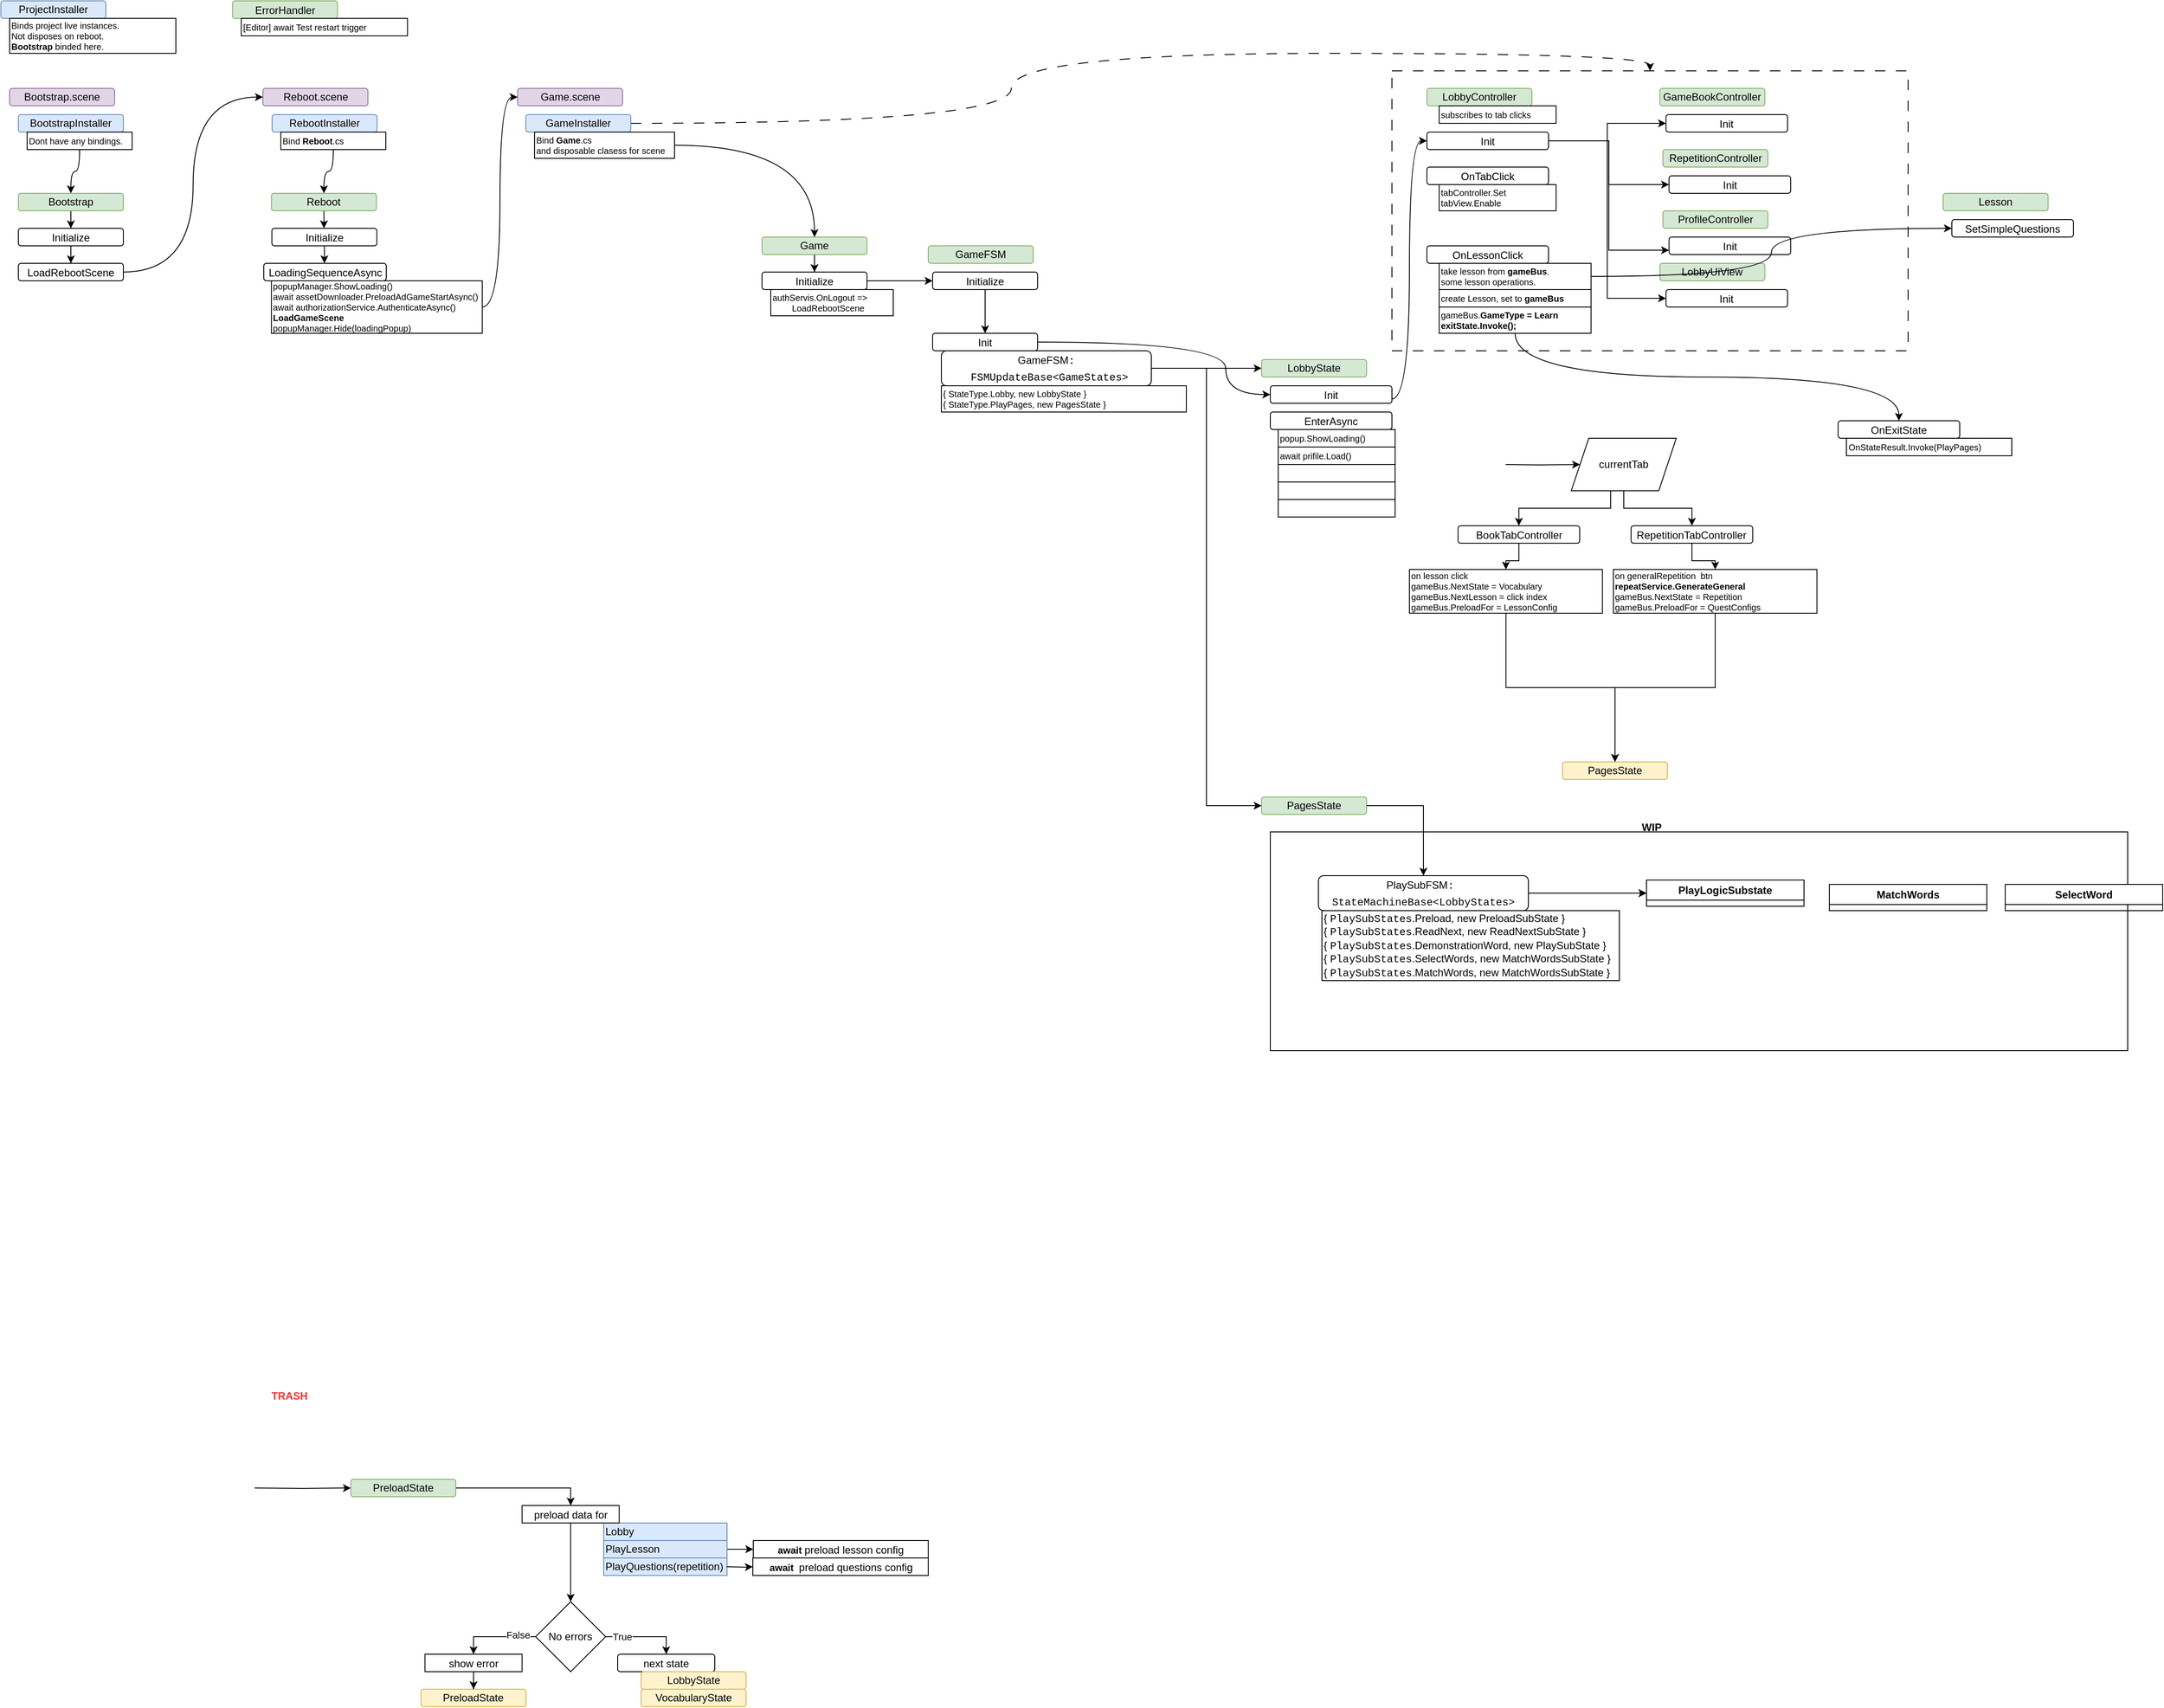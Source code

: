 <mxfile version="26.2.3">
  <diagram id="C5RBs43oDa-KdzZeNtuy" name="Page-1">
    <mxGraphModel dx="2013" dy="2471" grid="1" gridSize="10" guides="1" tooltips="1" connect="1" arrows="1" fold="1" page="1" pageScale="1" pageWidth="827" pageHeight="1169" math="0" shadow="0">
      <root>
        <mxCell id="WIyWlLk6GJQsqaUBKTNV-0" />
        <mxCell id="WIyWlLk6GJQsqaUBKTNV-1" parent="WIyWlLk6GJQsqaUBKTNV-0" />
        <mxCell id="1KqU4_mFGjawnfkBQMv8-101" value="" style="rounded=0;whiteSpace=wrap;html=1;fillColor=none;dashed=1;dashPattern=12 12;" vertex="1" parent="WIyWlLk6GJQsqaUBKTNV-1">
          <mxGeometry x="1600" y="-1080" width="590" height="320" as="geometry" />
        </mxCell>
        <mxCell id="Xbszcy3RC4SYlAQT6yKl-26" value="" style="rounded=0;whiteSpace=wrap;html=1;" parent="WIyWlLk6GJQsqaUBKTNV-1" vertex="1">
          <mxGeometry x="1461" y="-210" width="980" height="250" as="geometry" />
        </mxCell>
        <mxCell id="HNseLsLBakEeqUfx-rle-98" style="edgeStyle=orthogonalEdgeStyle;rounded=0;orthogonalLoop=1;jettySize=auto;html=1;entryX=0;entryY=0.5;entryDx=0;entryDy=0;" parent="WIyWlLk6GJQsqaUBKTNV-1" source="WIyWlLk6GJQsqaUBKTNV-3" target="lwHccidv2fWYTVkOevZk-39" edge="1">
          <mxGeometry relative="1" as="geometry" />
        </mxCell>
        <mxCell id="HNseLsLBakEeqUfx-rle-99" style="edgeStyle=orthogonalEdgeStyle;rounded=0;orthogonalLoop=1;jettySize=auto;html=1;entryX=0;entryY=0.5;entryDx=0;entryDy=0;" parent="WIyWlLk6GJQsqaUBKTNV-1" source="WIyWlLk6GJQsqaUBKTNV-3" target="Aem0WX8BvzpRNGFWT9OV-11" edge="1">
          <mxGeometry relative="1" as="geometry" />
        </mxCell>
        <mxCell id="WIyWlLk6GJQsqaUBKTNV-3" value="&lt;div style=&quot;line-height: 18px;&quot;&gt;GameFSM&lt;span style=&quot;font-family: Menlo, Monaco, &amp;quot;Courier New&amp;quot;, monospace; white-space: pre;&quot;&gt;:&lt;br&gt; FSMUpdateBase&amp;lt;GameStates&amp;gt;&lt;/span&gt;&lt;/div&gt;" style="rounded=1;whiteSpace=wrap;html=1;fontSize=12;glass=0;strokeWidth=1;shadow=0;" parent="WIyWlLk6GJQsqaUBKTNV-1" vertex="1">
          <mxGeometry x="1085" y="-760" width="240" height="40" as="geometry" />
        </mxCell>
        <mxCell id="lwHccidv2fWYTVkOevZk-2" value="&lt;div&gt;&lt;span style=&quot;background-color: initial;&quot;&gt;{ StateType.Lobby, new LobbyState }&lt;/span&gt;&lt;br&gt;&lt;/div&gt;&lt;div&gt;{ StateType.PlayPages, new PagesState }&lt;/div&gt;" style="rounded=0;whiteSpace=wrap;html=1;align=left;fontSize=10;" parent="WIyWlLk6GJQsqaUBKTNV-1" vertex="1">
          <mxGeometry x="1085" y="-720" width="280" height="30" as="geometry" />
        </mxCell>
        <mxCell id="lwHccidv2fWYTVkOevZk-38" style="edgeStyle=orthogonalEdgeStyle;rounded=0;orthogonalLoop=1;jettySize=auto;html=1;entryX=0.5;entryY=0;entryDx=0;entryDy=0;exitX=0.375;exitY=1;exitDx=0;exitDy=0;exitPerimeter=0;" parent="WIyWlLk6GJQsqaUBKTNV-1" source="C5VVjoUgW46I6b7N3y8o-11" target="Aem0WX8BvzpRNGFWT9OV-1" edge="1">
          <mxGeometry relative="1" as="geometry">
            <mxPoint x="1795" y="-610" as="targetPoint" />
          </mxGeometry>
        </mxCell>
        <mxCell id="Xbszcy3RC4SYlAQT6yKl-20" style="edgeStyle=orthogonalEdgeStyle;rounded=0;orthogonalLoop=1;jettySize=auto;html=1;" parent="WIyWlLk6GJQsqaUBKTNV-1" source="C5VVjoUgW46I6b7N3y8o-11" target="Xbszcy3RC4SYlAQT6yKl-19" edge="1">
          <mxGeometry relative="1" as="geometry" />
        </mxCell>
        <mxCell id="lwHccidv2fWYTVkOevZk-39" value="&lt;div&gt;LobbyState&lt;/div&gt;" style="rounded=1;whiteSpace=wrap;html=1;glass=0;strokeWidth=1;shadow=0;fillColor=#d5e8d4;strokeColor=#82b366;" parent="WIyWlLk6GJQsqaUBKTNV-1" vertex="1">
          <mxGeometry x="1451" y="-750" width="120" height="20" as="geometry" />
        </mxCell>
        <mxCell id="Xbszcy3RC4SYlAQT6yKl-25" style="edgeStyle=orthogonalEdgeStyle;rounded=0;orthogonalLoop=1;jettySize=auto;html=1;" parent="WIyWlLk6GJQsqaUBKTNV-1" source="Aem0WX8BvzpRNGFWT9OV-1" target="Aem0WX8BvzpRNGFWT9OV-8" edge="1">
          <mxGeometry relative="1" as="geometry" />
        </mxCell>
        <mxCell id="Aem0WX8BvzpRNGFWT9OV-1" value="&lt;div style=&quot;line-height: 18px;&quot;&gt;BookTabController&lt;/div&gt;" style="rounded=1;whiteSpace=wrap;html=1;fontSize=12;glass=0;strokeWidth=1;shadow=0;" parent="WIyWlLk6GJQsqaUBKTNV-1" vertex="1">
          <mxGeometry x="1675.63" y="-560" width="139" height="20" as="geometry" />
        </mxCell>
        <mxCell id="Xbszcy3RC4SYlAQT6yKl-21" style="edgeStyle=orthogonalEdgeStyle;rounded=0;orthogonalLoop=1;jettySize=auto;html=1;exitX=0.5;exitY=1;exitDx=0;exitDy=0;" parent="WIyWlLk6GJQsqaUBKTNV-1" source="Aem0WX8BvzpRNGFWT9OV-8" target="Xbszcy3RC4SYlAQT6yKl-18" edge="1">
          <mxGeometry relative="1" as="geometry" />
        </mxCell>
        <mxCell id="Aem0WX8BvzpRNGFWT9OV-8" value="on lesson click&lt;div&gt;gameBus.NextState = Vocabulary&lt;br&gt;gameBus.NextLesson = click index&lt;br&gt;gameBus.PreloadFor = LessonConfig&lt;/div&gt;" style="rounded=0;whiteSpace=wrap;html=1;align=left;fontSize=10;" parent="WIyWlLk6GJQsqaUBKTNV-1" vertex="1">
          <mxGeometry x="1620" y="-510" width="220.63" height="50" as="geometry" />
        </mxCell>
        <mxCell id="Aem0WX8BvzpRNGFWT9OV-11" value="PagesState" style="rounded=1;whiteSpace=wrap;html=1;glass=0;strokeWidth=1;shadow=0;fillColor=#d5e8d4;strokeColor=#82b366;" parent="WIyWlLk6GJQsqaUBKTNV-1" vertex="1">
          <mxGeometry x="1451" y="-250" width="120" height="20" as="geometry" />
        </mxCell>
        <mxCell id="HNseLsLBakEeqUfx-rle-73" style="edgeStyle=orthogonalEdgeStyle;rounded=0;orthogonalLoop=1;jettySize=auto;html=1;entryX=0;entryY=0.5;entryDx=0;entryDy=0;" parent="WIyWlLk6GJQsqaUBKTNV-1" source="HNseLsLBakEeqUfx-rle-0" target="HNseLsLBakEeqUfx-rle-38" edge="1">
          <mxGeometry relative="1" as="geometry" />
        </mxCell>
        <mxCell id="HNseLsLBakEeqUfx-rle-0" value="&lt;div style=&quot;line-height: 18px;&quot;&gt;PlaySubFSM&lt;span style=&quot;font-family: Menlo, Monaco, &amp;quot;Courier New&amp;quot;, monospace; white-space: pre;&quot;&gt;: &lt;br&gt;StateMachineBase&amp;lt;LobbyStates&amp;gt;&lt;/span&gt;&lt;/div&gt;" style="rounded=1;whiteSpace=wrap;html=1;fontSize=12;glass=0;strokeWidth=1;shadow=0;" parent="WIyWlLk6GJQsqaUBKTNV-1" vertex="1">
          <mxGeometry x="1516" y="-160" width="240" height="40" as="geometry" />
        </mxCell>
        <mxCell id="HNseLsLBakEeqUfx-rle-1" value="&lt;div&gt;{&amp;nbsp;&lt;span style=&quot;font-family: Menlo, Monaco, &amp;quot;Courier New&amp;quot;, monospace; white-space: pre;&quot;&gt;PlaySubStates&lt;/span&gt;.Preload, new PreloadSubState }&lt;br&gt;&lt;/div&gt;&lt;div&gt;{&amp;nbsp;&lt;span style=&quot;font-family: Menlo, Monaco, &amp;quot;Courier New&amp;quot;, monospace; white-space: pre;&quot;&gt;PlaySubStates&lt;/span&gt;.ReadNext, new ReadNextSubState }&lt;br&gt;&lt;/div&gt;&lt;div&gt;&lt;span style=&quot;background-color: initial;&quot;&gt;{&amp;nbsp;&lt;/span&gt;&lt;span style=&quot;background-color: initial; font-family: Menlo, Monaco, &amp;quot;Courier New&amp;quot;, monospace; white-space: pre;&quot;&gt;Play&lt;/span&gt;&lt;span style=&quot;background-color: initial; font-family: Menlo, Monaco, &amp;quot;Courier New&amp;quot;, monospace; white-space: pre;&quot;&gt;SubStates&lt;/span&gt;&lt;span style=&quot;background-color: initial;&quot;&gt;.DemonstrationWord, new PlaySubState }&lt;br&gt;&lt;/span&gt;&lt;div&gt;&lt;span style=&quot;background-color: initial;&quot;&gt;{&amp;nbsp;&lt;/span&gt;&lt;span style=&quot;background-color: initial; font-family: Menlo, Monaco, &amp;quot;Courier New&amp;quot;, monospace; white-space: pre;&quot;&gt;PlaySubStates&lt;/span&gt;&lt;span style=&quot;background-color: initial;&quot;&gt;.SelectWords, new MatchWordsSubState }&lt;/span&gt;&lt;span style=&quot;background-color: initial;&quot;&gt;&lt;br&gt;{&amp;nbsp;&lt;/span&gt;&lt;span style=&quot;background-color: initial; font-family: Menlo, Monaco, &amp;quot;Courier New&amp;quot;, monospace; white-space: pre;&quot;&gt;PlaySubStates&lt;/span&gt;&lt;span style=&quot;background-color: initial;&quot;&gt;.MatchWords, new MatchWordsSubState }&lt;/span&gt;&lt;/div&gt;&lt;/div&gt;" style="rounded=0;whiteSpace=wrap;html=1;align=left;" parent="WIyWlLk6GJQsqaUBKTNV-1" vertex="1">
          <mxGeometry x="1520" y="-120" width="340" height="80" as="geometry" />
        </mxCell>
        <mxCell id="HNseLsLBakEeqUfx-rle-90" style="edgeStyle=orthogonalEdgeStyle;rounded=0;orthogonalLoop=1;jettySize=auto;html=1;entryX=0.5;entryY=0;entryDx=0;entryDy=0;" parent="WIyWlLk6GJQsqaUBKTNV-1" source="HNseLsLBakEeqUfx-rle-2" target="1KqU4_mFGjawnfkBQMv8-49" edge="1">
          <mxGeometry relative="1" as="geometry" />
        </mxCell>
        <mxCell id="HNseLsLBakEeqUfx-rle-2" value="&lt;div&gt;Game&lt;/div&gt;" style="rounded=1;whiteSpace=wrap;html=1;glass=0;strokeWidth=1;shadow=0;fillColor=#d5e8d4;strokeColor=#82b366;" parent="WIyWlLk6GJQsqaUBKTNV-1" vertex="1">
          <mxGeometry x="880" y="-890" width="120" height="20" as="geometry" />
        </mxCell>
        <mxCell id="HNseLsLBakEeqUfx-rle-68" value="MatchWords" style="swimlane;whiteSpace=wrap;html=1;startSize=23;" parent="WIyWlLk6GJQsqaUBKTNV-1" vertex="1" collapsed="1">
          <mxGeometry x="2100" y="-150" width="180" height="30" as="geometry">
            <mxRectangle x="960" y="450" width="660" height="395" as="alternateBounds" />
          </mxGeometry>
        </mxCell>
        <mxCell id="HNseLsLBakEeqUfx-rle-69" style="edgeStyle=orthogonalEdgeStyle;rounded=0;orthogonalLoop=1;jettySize=auto;html=1;exitX=1;exitY=0.75;exitDx=0;exitDy=0;" parent="HNseLsLBakEeqUfx-rle-68" source="HNseLsLBakEeqUfx-rle-70" edge="1">
          <mxGeometry relative="1" as="geometry">
            <Array as="points">
              <mxPoint x="210.5" y="45" />
            </Array>
            <mxPoint x="210.5" y="73.2" as="targetPoint" />
          </mxGeometry>
        </mxCell>
        <mxCell id="HNseLsLBakEeqUfx-rle-70" value="&lt;div&gt;LessonPreload&lt;/div&gt;" style="rounded=1;whiteSpace=wrap;html=1;glass=0;strokeWidth=1;shadow=0;fillColor=#d5e8d4;strokeColor=#82b366;" parent="HNseLsLBakEeqUfx-rle-68" vertex="1">
          <mxGeometry x="70.5" y="30" width="120" height="20" as="geometry" />
        </mxCell>
        <mxCell id="HNseLsLBakEeqUfx-rle-71" style="edgeStyle=orthogonalEdgeStyle;rounded=0;orthogonalLoop=1;jettySize=auto;html=1;exitX=1;exitY=0.5;exitDx=0;exitDy=0;" parent="HNseLsLBakEeqUfx-rle-68" source="HNseLsLBakEeqUfx-rle-72" edge="1">
          <mxGeometry relative="1" as="geometry">
            <mxPoint x="69.5" y="40" as="targetPoint" />
          </mxGeometry>
        </mxCell>
        <mxCell id="HNseLsLBakEeqUfx-rle-72" value="ReEnter" style="rounded=1;whiteSpace=wrap;html=1;glass=0;strokeWidth=1;shadow=0;fillColor=#d5e8d4;strokeColor=#82b366;" parent="HNseLsLBakEeqUfx-rle-68" vertex="1">
          <mxGeometry x="9.5" y="30" width="39" height="20" as="geometry" />
        </mxCell>
        <mxCell id="HNseLsLBakEeqUfx-rle-74" value="" style="edgeStyle=orthogonalEdgeStyle;rounded=0;orthogonalLoop=1;jettySize=auto;html=1;entryX=0;entryY=0.5;entryDx=0;entryDy=0;" parent="WIyWlLk6GJQsqaUBKTNV-1" source="HNseLsLBakEeqUfx-rle-0" target="HNseLsLBakEeqUfx-rle-38" edge="1">
          <mxGeometry relative="1" as="geometry">
            <mxPoint x="1756" y="-140" as="sourcePoint" />
            <mxPoint x="2060" y="-140" as="targetPoint" />
          </mxGeometry>
        </mxCell>
        <mxCell id="HNseLsLBakEeqUfx-rle-38" value="PlayLogicSubstate" style="swimlane;whiteSpace=wrap;html=1;" parent="WIyWlLk6GJQsqaUBKTNV-1" vertex="1" collapsed="1">
          <mxGeometry x="1891" y="-155" width="180" height="30" as="geometry">
            <mxRectangle x="800" y="745" width="660" height="400" as="alternateBounds" />
          </mxGeometry>
        </mxCell>
        <mxCell id="HNseLsLBakEeqUfx-rle-43" style="edgeStyle=orthogonalEdgeStyle;rounded=0;orthogonalLoop=1;jettySize=auto;html=1;exitX=1;exitY=0.75;exitDx=0;exitDy=0;" parent="HNseLsLBakEeqUfx-rle-38" source="HNseLsLBakEeqUfx-rle-44" edge="1">
          <mxGeometry relative="1" as="geometry">
            <Array as="points">
              <mxPoint x="210.5" y="45" />
            </Array>
            <mxPoint x="210.5" y="73.2" as="targetPoint" />
          </mxGeometry>
        </mxCell>
        <mxCell id="HNseLsLBakEeqUfx-rle-44" value="&lt;div&gt;LessonPreload&lt;/div&gt;" style="rounded=1;whiteSpace=wrap;html=1;glass=0;strokeWidth=1;shadow=0;fillColor=#d5e8d4;strokeColor=#82b366;" parent="HNseLsLBakEeqUfx-rle-38" vertex="1">
          <mxGeometry x="70.5" y="30" width="120" height="20" as="geometry" />
        </mxCell>
        <mxCell id="HNseLsLBakEeqUfx-rle-53" style="edgeStyle=orthogonalEdgeStyle;rounded=0;orthogonalLoop=1;jettySize=auto;html=1;exitX=1;exitY=0.5;exitDx=0;exitDy=0;" parent="HNseLsLBakEeqUfx-rle-38" source="HNseLsLBakEeqUfx-rle-54" edge="1">
          <mxGeometry relative="1" as="geometry">
            <mxPoint x="69.5" y="40" as="targetPoint" />
          </mxGeometry>
        </mxCell>
        <mxCell id="HNseLsLBakEeqUfx-rle-54" value="ReEnter" style="rounded=1;whiteSpace=wrap;html=1;glass=0;strokeWidth=1;shadow=0;fillColor=#d5e8d4;strokeColor=#82b366;" parent="HNseLsLBakEeqUfx-rle-38" vertex="1">
          <mxGeometry x="9.5" y="30" width="39" height="20" as="geometry" />
        </mxCell>
        <mxCell id="HNseLsLBakEeqUfx-rle-81" style="edgeStyle=orthogonalEdgeStyle;rounded=0;orthogonalLoop=1;jettySize=auto;html=1;exitX=1;exitY=0.5;exitDx=0;exitDy=0;" parent="WIyWlLk6GJQsqaUBKTNV-1" source="Aem0WX8BvzpRNGFWT9OV-11" target="HNseLsLBakEeqUfx-rle-0" edge="1">
          <mxGeometry relative="1" as="geometry">
            <mxPoint x="1650" y="-290" as="targetPoint" />
            <mxPoint x="1571" y="-200" as="sourcePoint" />
          </mxGeometry>
        </mxCell>
        <mxCell id="HNseLsLBakEeqUfx-rle-82" value="SelectWord" style="swimlane;whiteSpace=wrap;html=1;startSize=23;" parent="WIyWlLk6GJQsqaUBKTNV-1" vertex="1" collapsed="1">
          <mxGeometry x="2301" y="-150" width="180" height="30" as="geometry">
            <mxRectangle x="960" y="480" width="660" height="400" as="alternateBounds" />
          </mxGeometry>
        </mxCell>
        <mxCell id="HNseLsLBakEeqUfx-rle-83" style="edgeStyle=orthogonalEdgeStyle;rounded=0;orthogonalLoop=1;jettySize=auto;html=1;exitX=1;exitY=0.75;exitDx=0;exitDy=0;" parent="HNseLsLBakEeqUfx-rle-82" source="HNseLsLBakEeqUfx-rle-84" edge="1">
          <mxGeometry relative="1" as="geometry">
            <Array as="points">
              <mxPoint x="210.5" y="45" />
            </Array>
            <mxPoint x="210.5" y="73.2" as="targetPoint" />
          </mxGeometry>
        </mxCell>
        <mxCell id="HNseLsLBakEeqUfx-rle-84" value="&lt;div&gt;LessonPreload&lt;/div&gt;" style="rounded=1;whiteSpace=wrap;html=1;glass=0;strokeWidth=1;shadow=0;fillColor=#d5e8d4;strokeColor=#82b366;" parent="HNseLsLBakEeqUfx-rle-82" vertex="1">
          <mxGeometry x="70.5" y="30" width="120" height="20" as="geometry" />
        </mxCell>
        <mxCell id="HNseLsLBakEeqUfx-rle-85" style="edgeStyle=orthogonalEdgeStyle;rounded=0;orthogonalLoop=1;jettySize=auto;html=1;exitX=1;exitY=0.5;exitDx=0;exitDy=0;" parent="HNseLsLBakEeqUfx-rle-82" source="HNseLsLBakEeqUfx-rle-86" edge="1">
          <mxGeometry relative="1" as="geometry">
            <mxPoint x="69.5" y="40" as="targetPoint" />
          </mxGeometry>
        </mxCell>
        <mxCell id="HNseLsLBakEeqUfx-rle-86" value="ReEnter" style="rounded=1;whiteSpace=wrap;html=1;glass=0;strokeWidth=1;shadow=0;fillColor=#d5e8d4;strokeColor=#82b366;" parent="HNseLsLBakEeqUfx-rle-82" vertex="1">
          <mxGeometry x="9.5" y="30" width="39" height="20" as="geometry" />
        </mxCell>
        <mxCell id="Xbszcy3RC4SYlAQT6yKl-1" style="edgeStyle=orthogonalEdgeStyle;rounded=0;orthogonalLoop=1;jettySize=auto;html=1;exitX=0.5;exitY=1;exitDx=0;exitDy=0;" parent="WIyWlLk6GJQsqaUBKTNV-1" source="lwHccidv2fWYTVkOevZk-2" target="lwHccidv2fWYTVkOevZk-2" edge="1">
          <mxGeometry relative="1" as="geometry" />
        </mxCell>
        <mxCell id="Xbszcy3RC4SYlAQT6yKl-18" value="&lt;div&gt;PagesState&lt;/div&gt;" style="rounded=1;whiteSpace=wrap;html=1;glass=0;strokeWidth=1;shadow=0;fillColor=#fff2cc;strokeColor=#d6b656;" parent="WIyWlLk6GJQsqaUBKTNV-1" vertex="1">
          <mxGeometry x="1795" y="-290" width="120" height="20" as="geometry" />
        </mxCell>
        <mxCell id="C5VVjoUgW46I6b7N3y8o-14" style="edgeStyle=orthogonalEdgeStyle;rounded=0;orthogonalLoop=1;jettySize=auto;html=1;entryX=0.5;entryY=0;entryDx=0;entryDy=0;" parent="WIyWlLk6GJQsqaUBKTNV-1" source="Xbszcy3RC4SYlAQT6yKl-19" target="C5VVjoUgW46I6b7N3y8o-2" edge="1">
          <mxGeometry relative="1" as="geometry" />
        </mxCell>
        <mxCell id="Xbszcy3RC4SYlAQT6yKl-19" value="&lt;div style=&quot;line-height: 18px;&quot;&gt;RepetitionTabController&lt;/div&gt;" style="rounded=1;whiteSpace=wrap;html=1;fontSize=12;glass=0;strokeWidth=1;shadow=0;" parent="WIyWlLk6GJQsqaUBKTNV-1" vertex="1">
          <mxGeometry x="1873.38" y="-560" width="139" height="20" as="geometry" />
        </mxCell>
        <mxCell id="Xbszcy3RC4SYlAQT6yKl-27" value="&lt;b&gt;WIP&lt;/b&gt;" style="text;html=1;align=center;verticalAlign=middle;whiteSpace=wrap;rounded=0;" parent="WIyWlLk6GJQsqaUBKTNV-1" vertex="1">
          <mxGeometry x="1867" y="-230" width="60" height="30" as="geometry" />
        </mxCell>
        <mxCell id="C5VVjoUgW46I6b7N3y8o-15" style="edgeStyle=orthogonalEdgeStyle;rounded=0;orthogonalLoop=1;jettySize=auto;html=1;" parent="WIyWlLk6GJQsqaUBKTNV-1" source="C5VVjoUgW46I6b7N3y8o-2" target="Xbszcy3RC4SYlAQT6yKl-18" edge="1">
          <mxGeometry relative="1" as="geometry" />
        </mxCell>
        <mxCell id="C5VVjoUgW46I6b7N3y8o-2" value="&lt;font&gt;on generalRepetition&amp;nbsp; btn&lt;br&gt;&lt;b&gt;repeatService.GenerateGeneral&lt;/b&gt;&lt;br&gt;&lt;/font&gt;gameBus.NextState = Repetition&lt;br&gt;&lt;div&gt;gameBus.PreloadFor = QuestConfigs&lt;/div&gt;" style="rounded=0;whiteSpace=wrap;html=1;align=left;fontSize=10;" parent="WIyWlLk6GJQsqaUBKTNV-1" vertex="1">
          <mxGeometry x="1853.19" y="-510" width="232.62" height="50" as="geometry" />
        </mxCell>
        <mxCell id="C5VVjoUgW46I6b7N3y8o-12" value="" style="edgeStyle=orthogonalEdgeStyle;rounded=0;orthogonalLoop=1;jettySize=auto;html=1;" parent="WIyWlLk6GJQsqaUBKTNV-1" target="C5VVjoUgW46I6b7N3y8o-11" edge="1">
          <mxGeometry relative="1" as="geometry">
            <mxPoint x="1730" y="-630" as="sourcePoint" />
            <mxPoint x="2182" y="-580" as="targetPoint" />
          </mxGeometry>
        </mxCell>
        <mxCell id="C5VVjoUgW46I6b7N3y8o-11" value="currentTab" style="shape=parallelogram;perimeter=parallelogramPerimeter;whiteSpace=wrap;html=1;fixedSize=1;" parent="WIyWlLk6GJQsqaUBKTNV-1" vertex="1">
          <mxGeometry x="1805" y="-660" width="120" height="60" as="geometry" />
        </mxCell>
        <mxCell id="1KqU4_mFGjawnfkBQMv8-0" value="&lt;div&gt;Bootstrap.scene&lt;/div&gt;" style="rounded=1;whiteSpace=wrap;html=1;glass=0;strokeWidth=1;shadow=0;fillColor=#e1d5e7;strokeColor=#9673a6;" vertex="1" parent="WIyWlLk6GJQsqaUBKTNV-1">
          <mxGeometry x="20" y="-1060" width="120" height="20" as="geometry" />
        </mxCell>
        <mxCell id="1KqU4_mFGjawnfkBQMv8-1" value="&lt;div&gt;Reboot.scene&lt;/div&gt;" style="rounded=1;whiteSpace=wrap;html=1;glass=0;strokeWidth=1;shadow=0;fillColor=#e1d5e7;strokeColor=#9673a6;" vertex="1" parent="WIyWlLk6GJQsqaUBKTNV-1">
          <mxGeometry x="309.51" y="-1060" width="120" height="20" as="geometry" />
        </mxCell>
        <mxCell id="1KqU4_mFGjawnfkBQMv8-2" value="&lt;div&gt;Game.scene&lt;/div&gt;" style="rounded=1;whiteSpace=wrap;html=1;glass=0;strokeWidth=1;shadow=0;fillColor=#e1d5e7;strokeColor=#9673a6;" vertex="1" parent="WIyWlLk6GJQsqaUBKTNV-1">
          <mxGeometry x="600.63" y="-1060" width="120" height="20" as="geometry" />
        </mxCell>
        <mxCell id="1KqU4_mFGjawnfkBQMv8-3" value="&lt;div&gt;ProjectInstaller&lt;/div&gt;" style="rounded=1;whiteSpace=wrap;html=1;glass=0;strokeWidth=1;shadow=0;fillColor=#dae8fc;strokeColor=#6c8ebf;" vertex="1" parent="WIyWlLk6GJQsqaUBKTNV-1">
          <mxGeometry x="10" y="-1160" width="120" height="20" as="geometry" />
        </mxCell>
        <mxCell id="1KqU4_mFGjawnfkBQMv8-5" value="&lt;div&gt;Binds project live instances.&lt;br&gt;Not disposes on reboot.&lt;/div&gt;&lt;div&gt;&lt;b&gt;Bootstrap&lt;/b&gt; binded here.&lt;/div&gt;" style="rounded=0;whiteSpace=wrap;html=1;align=left;fontSize=10;" vertex="1" parent="WIyWlLk6GJQsqaUBKTNV-1">
          <mxGeometry x="20" y="-1140" width="190" height="40" as="geometry" />
        </mxCell>
        <mxCell id="1KqU4_mFGjawnfkBQMv8-7" value="&lt;div&gt;BootstrapInstaller&lt;/div&gt;" style="rounded=1;whiteSpace=wrap;html=1;glass=0;strokeWidth=1;shadow=0;fillColor=#dae8fc;strokeColor=#6c8ebf;" vertex="1" parent="WIyWlLk6GJQsqaUBKTNV-1">
          <mxGeometry x="30" y="-1030" width="120" height="20" as="geometry" />
        </mxCell>
        <mxCell id="1KqU4_mFGjawnfkBQMv8-48" style="edgeStyle=orthogonalEdgeStyle;rounded=0;orthogonalLoop=1;jettySize=auto;html=1;entryX=0.5;entryY=0;entryDx=0;entryDy=0;curved=1;" edge="1" parent="WIyWlLk6GJQsqaUBKTNV-1" source="1KqU4_mFGjawnfkBQMv8-8" target="1KqU4_mFGjawnfkBQMv8-9">
          <mxGeometry relative="1" as="geometry" />
        </mxCell>
        <mxCell id="1KqU4_mFGjawnfkBQMv8-8" value="Dont have any bindings." style="rounded=0;whiteSpace=wrap;html=1;align=left;fontSize=10;" vertex="1" parent="WIyWlLk6GJQsqaUBKTNV-1">
          <mxGeometry x="40" y="-1010" width="120" height="20" as="geometry" />
        </mxCell>
        <mxCell id="1KqU4_mFGjawnfkBQMv8-15" style="edgeStyle=orthogonalEdgeStyle;rounded=0;orthogonalLoop=1;jettySize=auto;html=1;entryX=0.5;entryY=0;entryDx=0;entryDy=0;" edge="1" parent="WIyWlLk6GJQsqaUBKTNV-1" source="1KqU4_mFGjawnfkBQMv8-9" target="1KqU4_mFGjawnfkBQMv8-45">
          <mxGeometry relative="1" as="geometry">
            <mxPoint x="70" y="-880" as="targetPoint" />
          </mxGeometry>
        </mxCell>
        <mxCell id="1KqU4_mFGjawnfkBQMv8-9" value="&lt;div&gt;Bootstrap&lt;/div&gt;" style="rounded=1;whiteSpace=wrap;html=1;glass=0;strokeWidth=1;shadow=0;fillColor=#d5e8d4;strokeColor=#82b366;" vertex="1" parent="WIyWlLk6GJQsqaUBKTNV-1">
          <mxGeometry x="30" y="-940" width="120" height="20" as="geometry" />
        </mxCell>
        <mxCell id="1KqU4_mFGjawnfkBQMv8-11" value="&lt;div style=&quot;line-height: 18px;&quot;&gt;ErrorHandler&lt;/div&gt;" style="rounded=1;whiteSpace=wrap;html=1;fontSize=12;glass=0;strokeWidth=1;shadow=0;fillColor=#d5e8d4;strokeColor=#82b366;" vertex="1" parent="WIyWlLk6GJQsqaUBKTNV-1">
          <mxGeometry x="274.75" y="-1160" width="120" height="20" as="geometry" />
        </mxCell>
        <mxCell id="1KqU4_mFGjawnfkBQMv8-13" value="[Editor] await Test restart trigger" style="rounded=0;whiteSpace=wrap;html=1;align=left;fontSize=10;" vertex="1" parent="WIyWlLk6GJQsqaUBKTNV-1">
          <mxGeometry x="284.75" y="-1140" width="190" height="20" as="geometry" />
        </mxCell>
        <mxCell id="1KqU4_mFGjawnfkBQMv8-22" style="edgeStyle=orthogonalEdgeStyle;rounded=0;orthogonalLoop=1;jettySize=auto;html=1;entryX=0;entryY=0.5;entryDx=0;entryDy=0;curved=1;exitX=1;exitY=0.5;exitDx=0;exitDy=0;" edge="1" parent="WIyWlLk6GJQsqaUBKTNV-1" source="1KqU4_mFGjawnfkBQMv8-46" target="1KqU4_mFGjawnfkBQMv8-1">
          <mxGeometry relative="1" as="geometry" />
        </mxCell>
        <mxCell id="1KqU4_mFGjawnfkBQMv8-18" value="&lt;div&gt;RebootInstaller&lt;/div&gt;" style="rounded=1;whiteSpace=wrap;html=1;glass=0;strokeWidth=1;shadow=0;fillColor=#dae8fc;strokeColor=#6c8ebf;" vertex="1" parent="WIyWlLk6GJQsqaUBKTNV-1">
          <mxGeometry x="320" y="-1030" width="120" height="20" as="geometry" />
        </mxCell>
        <mxCell id="1KqU4_mFGjawnfkBQMv8-32" style="edgeStyle=orthogonalEdgeStyle;rounded=0;orthogonalLoop=1;jettySize=auto;html=1;entryX=0.5;entryY=0;entryDx=0;entryDy=0;curved=1;" edge="1" parent="WIyWlLk6GJQsqaUBKTNV-1" source="1KqU4_mFGjawnfkBQMv8-19" target="1KqU4_mFGjawnfkBQMv8-23">
          <mxGeometry relative="1" as="geometry" />
        </mxCell>
        <mxCell id="1KqU4_mFGjawnfkBQMv8-19" value="Bind &lt;b&gt;Reboot&lt;/b&gt;.cs" style="rounded=0;whiteSpace=wrap;html=1;align=left;fontSize=10;" vertex="1" parent="WIyWlLk6GJQsqaUBKTNV-1">
          <mxGeometry x="330" y="-1010" width="120" height="20" as="geometry" />
        </mxCell>
        <mxCell id="1KqU4_mFGjawnfkBQMv8-26" style="edgeStyle=orthogonalEdgeStyle;rounded=0;orthogonalLoop=1;jettySize=auto;html=1;entryX=0.5;entryY=0;entryDx=0;entryDy=0;" edge="1" parent="WIyWlLk6GJQsqaUBKTNV-1" source="1KqU4_mFGjawnfkBQMv8-20" target="1KqU4_mFGjawnfkBQMv8-24">
          <mxGeometry relative="1" as="geometry" />
        </mxCell>
        <mxCell id="1KqU4_mFGjawnfkBQMv8-20" value="&lt;div style=&quot;line-height: 18px;&quot;&gt;Initialize&lt;/div&gt;" style="rounded=1;whiteSpace=wrap;html=1;fontSize=12;glass=0;strokeWidth=1;shadow=0;" vertex="1" parent="WIyWlLk6GJQsqaUBKTNV-1">
          <mxGeometry x="319.76" y="-900" width="120" height="20" as="geometry" />
        </mxCell>
        <mxCell id="1KqU4_mFGjawnfkBQMv8-27" style="edgeStyle=orthogonalEdgeStyle;rounded=0;orthogonalLoop=1;jettySize=auto;html=1;entryX=0;entryY=0.5;entryDx=0;entryDy=0;curved=1;exitX=1;exitY=0.5;exitDx=0;exitDy=0;" edge="1" parent="WIyWlLk6GJQsqaUBKTNV-1" source="1KqU4_mFGjawnfkBQMv8-21" target="1KqU4_mFGjawnfkBQMv8-2">
          <mxGeometry relative="1" as="geometry" />
        </mxCell>
        <mxCell id="1KqU4_mFGjawnfkBQMv8-21" value="&lt;div&gt;popupManager.ShowLoading()&lt;br&gt;await assetDownloader.PreloadAdGameStartAsync()&lt;br&gt;await authorizationService.AuthenticateAsync()&lt;br&gt;&lt;b&gt;LoadGameScene&lt;/b&gt;&lt;br&gt;popupManager.Hide(loadingPopup)&lt;/div&gt;" style="rounded=0;whiteSpace=wrap;html=1;align=left;fontSize=10;" vertex="1" parent="WIyWlLk6GJQsqaUBKTNV-1">
          <mxGeometry x="319.25" y="-840" width="241" height="60" as="geometry" />
        </mxCell>
        <mxCell id="1KqU4_mFGjawnfkBQMv8-25" style="edgeStyle=orthogonalEdgeStyle;rounded=0;orthogonalLoop=1;jettySize=auto;html=1;" edge="1" parent="WIyWlLk6GJQsqaUBKTNV-1" source="1KqU4_mFGjawnfkBQMv8-23" target="1KqU4_mFGjawnfkBQMv8-20">
          <mxGeometry relative="1" as="geometry" />
        </mxCell>
        <mxCell id="1KqU4_mFGjawnfkBQMv8-23" value="&lt;div&gt;Reboot&lt;/div&gt;" style="rounded=1;whiteSpace=wrap;html=1;glass=0;strokeWidth=1;shadow=0;fillColor=#d5e8d4;strokeColor=#82b366;" vertex="1" parent="WIyWlLk6GJQsqaUBKTNV-1">
          <mxGeometry x="319.25" y="-940" width="120" height="20" as="geometry" />
        </mxCell>
        <mxCell id="1KqU4_mFGjawnfkBQMv8-24" value="&lt;div style=&quot;line-height: 18px;&quot;&gt;LoadingSequenceAsync&lt;/div&gt;" style="rounded=1;whiteSpace=wrap;html=1;fontSize=12;glass=0;strokeWidth=1;shadow=0;" vertex="1" parent="WIyWlLk6GJQsqaUBKTNV-1">
          <mxGeometry x="310.5" y="-860" width="140" height="20" as="geometry" />
        </mxCell>
        <mxCell id="1KqU4_mFGjawnfkBQMv8-87" style="edgeStyle=orthogonalEdgeStyle;rounded=0;orthogonalLoop=1;jettySize=auto;html=1;curved=1;dashed=1;dashPattern=12 12;entryX=0.5;entryY=0;entryDx=0;entryDy=0;" edge="1" parent="WIyWlLk6GJQsqaUBKTNV-1" source="1KqU4_mFGjawnfkBQMv8-33" target="1KqU4_mFGjawnfkBQMv8-101">
          <mxGeometry relative="1" as="geometry">
            <mxPoint x="1330" y="-1040" as="targetPoint" />
          </mxGeometry>
        </mxCell>
        <mxCell id="1KqU4_mFGjawnfkBQMv8-33" value="&lt;div&gt;GameInstaller&lt;/div&gt;" style="rounded=1;whiteSpace=wrap;html=1;glass=0;strokeWidth=1;shadow=0;fillColor=#dae8fc;strokeColor=#6c8ebf;" vertex="1" parent="WIyWlLk6GJQsqaUBKTNV-1">
          <mxGeometry x="610.0" y="-1030" width="120" height="20" as="geometry" />
        </mxCell>
        <mxCell id="1KqU4_mFGjawnfkBQMv8-39" style="edgeStyle=orthogonalEdgeStyle;rounded=0;orthogonalLoop=1;jettySize=auto;html=1;entryX=0.5;entryY=0;entryDx=0;entryDy=0;curved=1;" edge="1" parent="WIyWlLk6GJQsqaUBKTNV-1" source="1KqU4_mFGjawnfkBQMv8-34" target="HNseLsLBakEeqUfx-rle-2">
          <mxGeometry relative="1" as="geometry">
            <mxPoint x="670.63" y="-940" as="targetPoint" />
          </mxGeometry>
        </mxCell>
        <mxCell id="1KqU4_mFGjawnfkBQMv8-34" value="Bind &lt;b&gt;Game&lt;/b&gt;.cs&lt;br&gt;and disposable clasess for scene" style="rounded=0;whiteSpace=wrap;html=1;align=left;fontSize=10;" vertex="1" parent="WIyWlLk6GJQsqaUBKTNV-1">
          <mxGeometry x="620" y="-1010" width="160" height="30" as="geometry" />
        </mxCell>
        <mxCell id="1KqU4_mFGjawnfkBQMv8-47" style="edgeStyle=orthogonalEdgeStyle;rounded=0;orthogonalLoop=1;jettySize=auto;html=1;entryX=0.5;entryY=0;entryDx=0;entryDy=0;" edge="1" parent="WIyWlLk6GJQsqaUBKTNV-1" source="1KqU4_mFGjawnfkBQMv8-45" target="1KqU4_mFGjawnfkBQMv8-46">
          <mxGeometry relative="1" as="geometry" />
        </mxCell>
        <mxCell id="1KqU4_mFGjawnfkBQMv8-45" value="&lt;div style=&quot;line-height: 18px;&quot;&gt;Initialize&lt;/div&gt;" style="rounded=1;whiteSpace=wrap;html=1;fontSize=12;glass=0;strokeWidth=1;shadow=0;" vertex="1" parent="WIyWlLk6GJQsqaUBKTNV-1">
          <mxGeometry x="30" y="-900" width="120" height="20" as="geometry" />
        </mxCell>
        <mxCell id="1KqU4_mFGjawnfkBQMv8-46" value="&lt;div style=&quot;line-height: 18px;&quot;&gt;LoadRebootScene&lt;/div&gt;" style="rounded=1;whiteSpace=wrap;html=1;fontSize=12;glass=0;strokeWidth=1;shadow=0;" vertex="1" parent="WIyWlLk6GJQsqaUBKTNV-1">
          <mxGeometry x="30" y="-860" width="120" height="20" as="geometry" />
        </mxCell>
        <mxCell id="1KqU4_mFGjawnfkBQMv8-54" style="edgeStyle=orthogonalEdgeStyle;rounded=0;orthogonalLoop=1;jettySize=auto;html=1;curved=1;" edge="1" parent="WIyWlLk6GJQsqaUBKTNV-1" source="1KqU4_mFGjawnfkBQMv8-49" target="1KqU4_mFGjawnfkBQMv8-53">
          <mxGeometry relative="1" as="geometry">
            <mxPoint x="1030" y="-840.0" as="targetPoint" />
          </mxGeometry>
        </mxCell>
        <mxCell id="1KqU4_mFGjawnfkBQMv8-49" value="&lt;div style=&quot;line-height: 18px;&quot;&gt;Initialize&lt;/div&gt;" style="rounded=1;whiteSpace=wrap;html=1;fontSize=12;glass=0;strokeWidth=1;shadow=0;" vertex="1" parent="WIyWlLk6GJQsqaUBKTNV-1">
          <mxGeometry x="880" y="-850" width="120" height="20" as="geometry" />
        </mxCell>
        <mxCell id="1KqU4_mFGjawnfkBQMv8-52" value="&lt;div&gt;GameFSM&lt;/div&gt;" style="rounded=1;whiteSpace=wrap;html=1;glass=0;strokeWidth=1;shadow=0;fillColor=#d5e8d4;strokeColor=#82b366;" vertex="1" parent="WIyWlLk6GJQsqaUBKTNV-1">
          <mxGeometry x="1070" y="-880" width="120" height="20" as="geometry" />
        </mxCell>
        <mxCell id="1KqU4_mFGjawnfkBQMv8-57" style="edgeStyle=orthogonalEdgeStyle;rounded=0;orthogonalLoop=1;jettySize=auto;html=1;entryX=0.5;entryY=0;entryDx=0;entryDy=0;" edge="1" parent="WIyWlLk6GJQsqaUBKTNV-1" source="1KqU4_mFGjawnfkBQMv8-53" target="1KqU4_mFGjawnfkBQMv8-56">
          <mxGeometry relative="1" as="geometry" />
        </mxCell>
        <mxCell id="1KqU4_mFGjawnfkBQMv8-53" value="&lt;div style=&quot;line-height: 18px;&quot;&gt;Initialize&lt;/div&gt;" style="rounded=1;whiteSpace=wrap;html=1;fontSize=12;glass=0;strokeWidth=1;shadow=0;" vertex="1" parent="WIyWlLk6GJQsqaUBKTNV-1">
          <mxGeometry x="1075" y="-850" width="120" height="20" as="geometry" />
        </mxCell>
        <mxCell id="1KqU4_mFGjawnfkBQMv8-55" value="authServis.OnLogout =&amp;gt;&lt;div&gt;&lt;span style=&quot;white-space: pre;&quot;&gt;&#x9;&lt;/span&gt;LoadRebootScene&lt;br&gt;&lt;/div&gt;" style="rounded=0;whiteSpace=wrap;html=1;align=left;fontSize=10;" vertex="1" parent="WIyWlLk6GJQsqaUBKTNV-1">
          <mxGeometry x="890" y="-830" width="140" height="30" as="geometry" />
        </mxCell>
        <mxCell id="1KqU4_mFGjawnfkBQMv8-83" style="edgeStyle=orthogonalEdgeStyle;rounded=0;orthogonalLoop=1;jettySize=auto;html=1;entryX=0;entryY=0.5;entryDx=0;entryDy=0;curved=1;" edge="1" parent="WIyWlLk6GJQsqaUBKTNV-1" source="1KqU4_mFGjawnfkBQMv8-56" target="1KqU4_mFGjawnfkBQMv8-82">
          <mxGeometry relative="1" as="geometry">
            <Array as="points">
              <mxPoint x="1410" y="-770" />
              <mxPoint x="1410" y="-710" />
            </Array>
          </mxGeometry>
        </mxCell>
        <mxCell id="1KqU4_mFGjawnfkBQMv8-56" value="&lt;div style=&quot;line-height: 18px;&quot;&gt;Init&lt;/div&gt;" style="rounded=1;whiteSpace=wrap;html=1;fontSize=12;glass=0;strokeWidth=1;shadow=0;" vertex="1" parent="WIyWlLk6GJQsqaUBKTNV-1">
          <mxGeometry x="1075" y="-780" width="120" height="20" as="geometry" />
        </mxCell>
        <mxCell id="1KqU4_mFGjawnfkBQMv8-58" style="edgeStyle=orthogonalEdgeStyle;rounded=0;orthogonalLoop=1;jettySize=auto;html=1;entryX=0;entryY=0.5;entryDx=0;entryDy=0;" edge="1" parent="WIyWlLk6GJQsqaUBKTNV-1" target="1KqU4_mFGjawnfkBQMv8-62">
          <mxGeometry relative="1" as="geometry">
            <mxPoint x="410" y="540" as="targetPoint" />
            <mxPoint x="300" y="540" as="sourcePoint" />
          </mxGeometry>
        </mxCell>
        <mxCell id="1KqU4_mFGjawnfkBQMv8-59" style="edgeStyle=orthogonalEdgeStyle;rounded=0;orthogonalLoop=1;jettySize=auto;html=1;entryX=0.5;entryY=0;entryDx=0;entryDy=0;exitX=1;exitY=0.5;exitDx=0;exitDy=0;" edge="1" parent="WIyWlLk6GJQsqaUBKTNV-1" source="1KqU4_mFGjawnfkBQMv8-65" target="1KqU4_mFGjawnfkBQMv8-66">
          <mxGeometry relative="1" as="geometry" />
        </mxCell>
        <mxCell id="1KqU4_mFGjawnfkBQMv8-60" value="True" style="edgeLabel;html=1;align=center;verticalAlign=middle;resizable=0;points=[];" vertex="1" connectable="0" parent="1KqU4_mFGjawnfkBQMv8-59">
          <mxGeometry x="-0.911" y="2" relative="1" as="geometry">
            <mxPoint x="14" y="2" as="offset" />
          </mxGeometry>
        </mxCell>
        <mxCell id="1KqU4_mFGjawnfkBQMv8-61" style="edgeStyle=orthogonalEdgeStyle;rounded=0;orthogonalLoop=1;jettySize=auto;html=1;" edge="1" parent="WIyWlLk6GJQsqaUBKTNV-1" source="1KqU4_mFGjawnfkBQMv8-62" target="1KqU4_mFGjawnfkBQMv8-73">
          <mxGeometry relative="1" as="geometry" />
        </mxCell>
        <mxCell id="1KqU4_mFGjawnfkBQMv8-62" value="&lt;div&gt;PreloadState&lt;/div&gt;" style="rounded=1;whiteSpace=wrap;html=1;glass=0;strokeWidth=1;shadow=0;fillColor=#d5e8d4;strokeColor=#82b366;" vertex="1" parent="WIyWlLk6GJQsqaUBKTNV-1">
          <mxGeometry x="410" y="530" width="120" height="20" as="geometry" />
        </mxCell>
        <mxCell id="1KqU4_mFGjawnfkBQMv8-63" style="edgeStyle=orthogonalEdgeStyle;rounded=0;orthogonalLoop=1;jettySize=auto;html=1;entryX=0.5;entryY=0;entryDx=0;entryDy=0;" edge="1" parent="WIyWlLk6GJQsqaUBKTNV-1" source="1KqU4_mFGjawnfkBQMv8-65" target="1KqU4_mFGjawnfkBQMv8-76">
          <mxGeometry relative="1" as="geometry">
            <mxPoint x="540" y="650" as="targetPoint" />
          </mxGeometry>
        </mxCell>
        <mxCell id="1KqU4_mFGjawnfkBQMv8-64" value="False" style="edgeLabel;html=1;align=center;verticalAlign=middle;resizable=0;points=[];" vertex="1" connectable="0" parent="1KqU4_mFGjawnfkBQMv8-63">
          <mxGeometry x="-0.904" y="-2" relative="1" as="geometry">
            <mxPoint x="-16" as="offset" />
          </mxGeometry>
        </mxCell>
        <mxCell id="1KqU4_mFGjawnfkBQMv8-65" value="No errors" style="rhombus;whiteSpace=wrap;html=1;" vertex="1" parent="WIyWlLk6GJQsqaUBKTNV-1">
          <mxGeometry x="621.25" y="670" width="80" height="80" as="geometry" />
        </mxCell>
        <mxCell id="1KqU4_mFGjawnfkBQMv8-66" value="&lt;div style=&quot;line-height: 18px;&quot;&gt;next state&lt;/div&gt;" style="rounded=1;whiteSpace=wrap;html=1;fontSize=12;glass=0;strokeWidth=1;shadow=0;" vertex="1" parent="WIyWlLk6GJQsqaUBKTNV-1">
          <mxGeometry x="715" y="730" width="111" height="20" as="geometry" />
        </mxCell>
        <mxCell id="1KqU4_mFGjawnfkBQMv8-67" value="&lt;div&gt;LobbyState&lt;/div&gt;" style="rounded=1;whiteSpace=wrap;html=1;glass=0;strokeWidth=1;shadow=0;fillColor=#fff2cc;strokeColor=#d6b656;" vertex="1" parent="WIyWlLk6GJQsqaUBKTNV-1">
          <mxGeometry x="741.75" y="750" width="120" height="20" as="geometry" />
        </mxCell>
        <mxCell id="1KqU4_mFGjawnfkBQMv8-68" value="VocabularyState" style="rounded=1;whiteSpace=wrap;html=1;glass=0;strokeWidth=1;shadow=0;fillColor=#fff2cc;strokeColor=#d6b656;" vertex="1" parent="WIyWlLk6GJQsqaUBKTNV-1">
          <mxGeometry x="741.75" y="770" width="120" height="20" as="geometry" />
        </mxCell>
        <mxCell id="1KqU4_mFGjawnfkBQMv8-69" value="&lt;div&gt;Lobby&lt;/div&gt;" style="rounded=0;whiteSpace=wrap;html=1;glass=0;strokeWidth=1;shadow=0;fillColor=#dae8fc;strokeColor=#6c8ebf;align=left;" vertex="1" parent="WIyWlLk6GJQsqaUBKTNV-1">
          <mxGeometry x="699" y="580" width="141" height="20" as="geometry" />
        </mxCell>
        <mxCell id="1KqU4_mFGjawnfkBQMv8-70" style="edgeStyle=orthogonalEdgeStyle;rounded=0;orthogonalLoop=1;jettySize=auto;html=1;" edge="1" parent="WIyWlLk6GJQsqaUBKTNV-1" source="1KqU4_mFGjawnfkBQMv8-71" target="1KqU4_mFGjawnfkBQMv8-78">
          <mxGeometry relative="1" as="geometry" />
        </mxCell>
        <mxCell id="1KqU4_mFGjawnfkBQMv8-71" value="PlayLesson" style="rounded=0;whiteSpace=wrap;html=1;glass=0;strokeWidth=1;shadow=0;fillColor=#dae8fc;strokeColor=#6c8ebf;align=left;" vertex="1" parent="WIyWlLk6GJQsqaUBKTNV-1">
          <mxGeometry x="699" y="600" width="141" height="20" as="geometry" />
        </mxCell>
        <mxCell id="1KqU4_mFGjawnfkBQMv8-72" style="edgeStyle=orthogonalEdgeStyle;rounded=0;orthogonalLoop=1;jettySize=auto;html=1;exitX=0.5;exitY=1;exitDx=0;exitDy=0;entryX=0.5;entryY=0;entryDx=0;entryDy=0;" edge="1" parent="WIyWlLk6GJQsqaUBKTNV-1" source="1KqU4_mFGjawnfkBQMv8-73" target="1KqU4_mFGjawnfkBQMv8-65">
          <mxGeometry relative="1" as="geometry" />
        </mxCell>
        <mxCell id="1KqU4_mFGjawnfkBQMv8-73" value="&lt;div style=&quot;line-height: 18px;&quot;&gt;preload data for&lt;/div&gt;" style="rounded=0;whiteSpace=wrap;html=1;fontSize=12;glass=0;strokeWidth=1;shadow=0;" vertex="1" parent="WIyWlLk6GJQsqaUBKTNV-1">
          <mxGeometry x="605.75" y="560" width="111" height="20" as="geometry" />
        </mxCell>
        <mxCell id="1KqU4_mFGjawnfkBQMv8-74" value="&lt;div&gt;PreloadState&lt;/div&gt;" style="rounded=1;whiteSpace=wrap;html=1;glass=0;strokeWidth=1;shadow=0;fillColor=#fff2cc;strokeColor=#d6b656;" vertex="1" parent="WIyWlLk6GJQsqaUBKTNV-1">
          <mxGeometry x="490.25" y="770" width="120" height="20" as="geometry" />
        </mxCell>
        <mxCell id="1KqU4_mFGjawnfkBQMv8-75" style="edgeStyle=orthogonalEdgeStyle;rounded=0;orthogonalLoop=1;jettySize=auto;html=1;entryX=0.5;entryY=0;entryDx=0;entryDy=0;" edge="1" parent="WIyWlLk6GJQsqaUBKTNV-1" source="1KqU4_mFGjawnfkBQMv8-76" target="1KqU4_mFGjawnfkBQMv8-74">
          <mxGeometry relative="1" as="geometry" />
        </mxCell>
        <mxCell id="1KqU4_mFGjawnfkBQMv8-76" value="&lt;div style=&quot;line-height: 18px;&quot;&gt;show error&lt;/div&gt;" style="rounded=0;whiteSpace=wrap;html=1;fontSize=12;glass=0;strokeWidth=1;shadow=0;" vertex="1" parent="WIyWlLk6GJQsqaUBKTNV-1">
          <mxGeometry x="494.75" y="730" width="111" height="20" as="geometry" />
        </mxCell>
        <mxCell id="1KqU4_mFGjawnfkBQMv8-77" value="PlayQuestions(repetition)" style="rounded=0;whiteSpace=wrap;html=1;glass=0;strokeWidth=1;shadow=0;fillColor=#dae8fc;strokeColor=#6c8ebf;align=left;" vertex="1" parent="WIyWlLk6GJQsqaUBKTNV-1">
          <mxGeometry x="699" y="620" width="141" height="20" as="geometry" />
        </mxCell>
        <mxCell id="1KqU4_mFGjawnfkBQMv8-78" value="&lt;div style=&quot;line-height: 18px;&quot;&gt;&lt;span style=&quot;background-color: rgb(255, 255, 255); font-size: 11px; text-wrap-mode: nowrap;&quot;&gt;&lt;b&gt;await&amp;nbsp;&lt;/b&gt;&lt;/span&gt;preload lesson config&lt;/div&gt;" style="rounded=0;whiteSpace=wrap;html=1;fontSize=12;glass=0;strokeWidth=1;shadow=0;" vertex="1" parent="WIyWlLk6GJQsqaUBKTNV-1">
          <mxGeometry x="870" y="600" width="200" height="20" as="geometry" />
        </mxCell>
        <mxCell id="1KqU4_mFGjawnfkBQMv8-79" value="&lt;div style=&quot;line-height: 18px;&quot;&gt;&lt;b style=&quot;background-color: initial; text-wrap-mode: nowrap; font-size: 11px;&quot;&gt;await&amp;nbsp;&amp;nbsp;&lt;/b&gt;preload questions config&lt;/div&gt;" style="rounded=0;whiteSpace=wrap;html=1;fontSize=12;glass=0;strokeWidth=1;shadow=0;" vertex="1" parent="WIyWlLk6GJQsqaUBKTNV-1">
          <mxGeometry x="869.5" y="620" width="200.5" height="20" as="geometry" />
        </mxCell>
        <mxCell id="1KqU4_mFGjawnfkBQMv8-80" style="edgeStyle=orthogonalEdgeStyle;rounded=0;orthogonalLoop=1;jettySize=auto;html=1;" edge="1" parent="WIyWlLk6GJQsqaUBKTNV-1" target="1KqU4_mFGjawnfkBQMv8-79">
          <mxGeometry relative="1" as="geometry">
            <mxPoint x="839.5" y="630" as="sourcePoint" />
          </mxGeometry>
        </mxCell>
        <mxCell id="1KqU4_mFGjawnfkBQMv8-81" value="&lt;font style=&quot;color: rgb(255, 51, 51);&quot;&gt;&lt;b&gt;TRASH&lt;/b&gt;&lt;/font&gt;" style="text;html=1;align=center;verticalAlign=middle;whiteSpace=wrap;rounded=0;" vertex="1" parent="WIyWlLk6GJQsqaUBKTNV-1">
          <mxGeometry x="309.51" y="420" width="60" height="30" as="geometry" />
        </mxCell>
        <mxCell id="1KqU4_mFGjawnfkBQMv8-89" style="edgeStyle=orthogonalEdgeStyle;rounded=0;orthogonalLoop=1;jettySize=auto;html=1;exitX=1;exitY=0.75;exitDx=0;exitDy=0;curved=1;entryX=0;entryY=0.5;entryDx=0;entryDy=0;" edge="1" parent="WIyWlLk6GJQsqaUBKTNV-1" source="1KqU4_mFGjawnfkBQMv8-82" target="1KqU4_mFGjawnfkBQMv8-88">
          <mxGeometry relative="1" as="geometry" />
        </mxCell>
        <mxCell id="1KqU4_mFGjawnfkBQMv8-82" value="&lt;div style=&quot;line-height: 18px;&quot;&gt;Init&lt;/div&gt;" style="rounded=1;whiteSpace=wrap;html=1;fontSize=12;glass=0;strokeWidth=1;shadow=0;" vertex="1" parent="WIyWlLk6GJQsqaUBKTNV-1">
          <mxGeometry x="1461" y="-720" width="139" height="20" as="geometry" />
        </mxCell>
        <mxCell id="1KqU4_mFGjawnfkBQMv8-84" value="&lt;div style=&quot;line-height: 18px;&quot;&gt;OnExitState&lt;/div&gt;" style="rounded=1;whiteSpace=wrap;html=1;fontSize=12;glass=0;strokeWidth=1;shadow=0;" vertex="1" parent="WIyWlLk6GJQsqaUBKTNV-1">
          <mxGeometry x="2110" y="-680" width="139" height="20" as="geometry" />
        </mxCell>
        <mxCell id="1KqU4_mFGjawnfkBQMv8-85" value="OnStateResult.Invoke(PlayPages)" style="rounded=0;whiteSpace=wrap;html=1;align=left;fontSize=10;" vertex="1" parent="WIyWlLk6GJQsqaUBKTNV-1">
          <mxGeometry x="2119.5" y="-660" width="189" height="20" as="geometry" />
        </mxCell>
        <mxCell id="1KqU4_mFGjawnfkBQMv8-86" value="&lt;div&gt;LobbyController&lt;/div&gt;" style="rounded=1;whiteSpace=wrap;html=1;glass=0;strokeWidth=1;shadow=0;fillColor=#d5e8d4;strokeColor=#82b366;" vertex="1" parent="WIyWlLk6GJQsqaUBKTNV-1">
          <mxGeometry x="1640" y="-1060" width="120" height="20" as="geometry" />
        </mxCell>
        <mxCell id="1KqU4_mFGjawnfkBQMv8-97" style="edgeStyle=orthogonalEdgeStyle;rounded=0;orthogonalLoop=1;jettySize=auto;html=1;entryX=0;entryY=0.5;entryDx=0;entryDy=0;" edge="1" parent="WIyWlLk6GJQsqaUBKTNV-1" source="1KqU4_mFGjawnfkBQMv8-88" target="1KqU4_mFGjawnfkBQMv8-91">
          <mxGeometry relative="1" as="geometry" />
        </mxCell>
        <mxCell id="1KqU4_mFGjawnfkBQMv8-98" style="edgeStyle=orthogonalEdgeStyle;rounded=0;orthogonalLoop=1;jettySize=auto;html=1;entryX=0;entryY=0.5;entryDx=0;entryDy=0;" edge="1" parent="WIyWlLk6GJQsqaUBKTNV-1" source="1KqU4_mFGjawnfkBQMv8-88" target="1KqU4_mFGjawnfkBQMv8-93">
          <mxGeometry relative="1" as="geometry" />
        </mxCell>
        <mxCell id="1KqU4_mFGjawnfkBQMv8-99" style="edgeStyle=orthogonalEdgeStyle;rounded=0;orthogonalLoop=1;jettySize=auto;html=1;entryX=0;entryY=0.75;entryDx=0;entryDy=0;" edge="1" parent="WIyWlLk6GJQsqaUBKTNV-1" source="1KqU4_mFGjawnfkBQMv8-88" target="1KqU4_mFGjawnfkBQMv8-96">
          <mxGeometry relative="1" as="geometry" />
        </mxCell>
        <mxCell id="1KqU4_mFGjawnfkBQMv8-105" style="edgeStyle=orthogonalEdgeStyle;rounded=0;orthogonalLoop=1;jettySize=auto;html=1;entryX=0;entryY=0.5;entryDx=0;entryDy=0;" edge="1" parent="WIyWlLk6GJQsqaUBKTNV-1" source="1KqU4_mFGjawnfkBQMv8-88" target="1KqU4_mFGjawnfkBQMv8-104">
          <mxGeometry relative="1" as="geometry" />
        </mxCell>
        <mxCell id="1KqU4_mFGjawnfkBQMv8-88" value="&lt;div style=&quot;line-height: 18px;&quot;&gt;Init&lt;/div&gt;" style="rounded=1;whiteSpace=wrap;html=1;fontSize=12;glass=0;strokeWidth=1;shadow=0;" vertex="1" parent="WIyWlLk6GJQsqaUBKTNV-1">
          <mxGeometry x="1640" y="-1010" width="139" height="20" as="geometry" />
        </mxCell>
        <mxCell id="1KqU4_mFGjawnfkBQMv8-90" value="&lt;div&gt;GameBookController&lt;/div&gt;" style="rounded=1;whiteSpace=wrap;html=1;glass=0;strokeWidth=1;shadow=0;fillColor=#d5e8d4;strokeColor=#82b366;" vertex="1" parent="WIyWlLk6GJQsqaUBKTNV-1">
          <mxGeometry x="1906.25" y="-1060" width="120" height="20" as="geometry" />
        </mxCell>
        <mxCell id="1KqU4_mFGjawnfkBQMv8-91" value="&lt;div style=&quot;line-height: 18px;&quot;&gt;Init&lt;/div&gt;" style="rounded=1;whiteSpace=wrap;html=1;fontSize=12;glass=0;strokeWidth=1;shadow=0;" vertex="1" parent="WIyWlLk6GJQsqaUBKTNV-1">
          <mxGeometry x="1913.25" y="-1030" width="139" height="20" as="geometry" />
        </mxCell>
        <mxCell id="1KqU4_mFGjawnfkBQMv8-92" value="&lt;div&gt;RepetitionController&lt;/div&gt;" style="rounded=1;whiteSpace=wrap;html=1;glass=0;strokeWidth=1;shadow=0;fillColor=#d5e8d4;strokeColor=#82b366;" vertex="1" parent="WIyWlLk6GJQsqaUBKTNV-1">
          <mxGeometry x="1909.75" y="-990" width="120" height="20" as="geometry" />
        </mxCell>
        <mxCell id="1KqU4_mFGjawnfkBQMv8-93" value="&lt;div style=&quot;line-height: 18px;&quot;&gt;Init&lt;/div&gt;" style="rounded=1;whiteSpace=wrap;html=1;fontSize=12;glass=0;strokeWidth=1;shadow=0;" vertex="1" parent="WIyWlLk6GJQsqaUBKTNV-1">
          <mxGeometry x="1916.75" y="-960" width="139" height="20" as="geometry" />
        </mxCell>
        <mxCell id="1KqU4_mFGjawnfkBQMv8-95" value="&lt;div&gt;ProfileController&lt;/div&gt;" style="rounded=1;whiteSpace=wrap;html=1;glass=0;strokeWidth=1;shadow=0;fillColor=#d5e8d4;strokeColor=#82b366;" vertex="1" parent="WIyWlLk6GJQsqaUBKTNV-1">
          <mxGeometry x="1909.75" y="-920" width="120" height="20" as="geometry" />
        </mxCell>
        <mxCell id="1KqU4_mFGjawnfkBQMv8-96" value="&lt;div style=&quot;line-height: 18px;&quot;&gt;Init&lt;/div&gt;" style="rounded=1;whiteSpace=wrap;html=1;fontSize=12;glass=0;strokeWidth=1;shadow=0;" vertex="1" parent="WIyWlLk6GJQsqaUBKTNV-1">
          <mxGeometry x="1916.75" y="-890" width="139" height="20" as="geometry" />
        </mxCell>
        <mxCell id="1KqU4_mFGjawnfkBQMv8-102" value="subscribes to tab clicks" style="rounded=0;whiteSpace=wrap;html=1;align=left;fontSize=10;" vertex="1" parent="WIyWlLk6GJQsqaUBKTNV-1">
          <mxGeometry x="1654" y="-1040" width="133.63" height="20" as="geometry" />
        </mxCell>
        <mxCell id="1KqU4_mFGjawnfkBQMv8-103" value="&lt;div&gt;LobbyUiView&lt;/div&gt;" style="rounded=1;whiteSpace=wrap;html=1;glass=0;strokeWidth=1;shadow=0;fillColor=#d5e8d4;strokeColor=#82b366;" vertex="1" parent="WIyWlLk6GJQsqaUBKTNV-1">
          <mxGeometry x="1906.25" y="-860" width="120" height="20" as="geometry" />
        </mxCell>
        <mxCell id="1KqU4_mFGjawnfkBQMv8-104" value="&lt;div style=&quot;line-height: 18px;&quot;&gt;Init&lt;/div&gt;" style="rounded=1;whiteSpace=wrap;html=1;fontSize=12;glass=0;strokeWidth=1;shadow=0;" vertex="1" parent="WIyWlLk6GJQsqaUBKTNV-1">
          <mxGeometry x="1913.25" y="-830" width="139" height="20" as="geometry" />
        </mxCell>
        <mxCell id="1KqU4_mFGjawnfkBQMv8-106" value="&lt;div style=&quot;line-height: 18px;&quot;&gt;OnTabClick&lt;/div&gt;" style="rounded=1;whiteSpace=wrap;html=1;fontSize=12;glass=0;strokeWidth=1;shadow=0;" vertex="1" parent="WIyWlLk6GJQsqaUBKTNV-1">
          <mxGeometry x="1640" y="-970" width="139" height="20" as="geometry" />
        </mxCell>
        <mxCell id="1KqU4_mFGjawnfkBQMv8-107" value="tabController.Set&lt;br&gt;tabView.Enable" style="rounded=0;whiteSpace=wrap;html=1;align=left;fontSize=10;" vertex="1" parent="WIyWlLk6GJQsqaUBKTNV-1">
          <mxGeometry x="1654" y="-950" width="133.63" height="30" as="geometry" />
        </mxCell>
        <mxCell id="1KqU4_mFGjawnfkBQMv8-108" value="&lt;div style=&quot;line-height: 18px;&quot;&gt;OnLessonClick&lt;/div&gt;" style="rounded=1;whiteSpace=wrap;html=1;fontSize=12;glass=0;strokeWidth=1;shadow=0;" vertex="1" parent="WIyWlLk6GJQsqaUBKTNV-1">
          <mxGeometry x="1640" y="-880" width="139" height="20" as="geometry" />
        </mxCell>
        <mxCell id="1KqU4_mFGjawnfkBQMv8-112" style="edgeStyle=orthogonalEdgeStyle;rounded=0;orthogonalLoop=1;jettySize=auto;html=1;entryX=0;entryY=0.5;entryDx=0;entryDy=0;curved=1;" edge="1" parent="WIyWlLk6GJQsqaUBKTNV-1" source="1KqU4_mFGjawnfkBQMv8-109" target="1KqU4_mFGjawnfkBQMv8-111">
          <mxGeometry relative="1" as="geometry" />
        </mxCell>
        <mxCell id="1KqU4_mFGjawnfkBQMv8-109" value="take lesson from &lt;b&gt;gameBus&lt;/b&gt;.&lt;br&gt;some lesson operations." style="rounded=0;whiteSpace=wrap;html=1;align=left;fontSize=10;" vertex="1" parent="WIyWlLk6GJQsqaUBKTNV-1">
          <mxGeometry x="1654" y="-860" width="173.63" height="30" as="geometry" />
        </mxCell>
        <mxCell id="1KqU4_mFGjawnfkBQMv8-110" value="&lt;div&gt;Lesson&lt;/div&gt;" style="rounded=1;whiteSpace=wrap;html=1;glass=0;strokeWidth=1;shadow=0;fillColor=#d5e8d4;strokeColor=#82b366;" vertex="1" parent="WIyWlLk6GJQsqaUBKTNV-1">
          <mxGeometry x="2230" y="-940" width="120" height="20" as="geometry" />
        </mxCell>
        <mxCell id="1KqU4_mFGjawnfkBQMv8-111" value="&lt;div style=&quot;line-height: 18px;&quot;&gt;SetSimpleQuestions&lt;/div&gt;" style="rounded=1;whiteSpace=wrap;html=1;fontSize=12;glass=0;strokeWidth=1;shadow=0;" vertex="1" parent="WIyWlLk6GJQsqaUBKTNV-1">
          <mxGeometry x="2240" y="-910" width="139" height="20" as="geometry" />
        </mxCell>
        <mxCell id="1KqU4_mFGjawnfkBQMv8-113" value="create Lesson, set to &lt;b&gt;gameBus&lt;/b&gt;" style="rounded=0;whiteSpace=wrap;html=1;align=left;fontSize=10;" vertex="1" parent="WIyWlLk6GJQsqaUBKTNV-1">
          <mxGeometry x="1654" y="-830" width="173.63" height="20" as="geometry" />
        </mxCell>
        <mxCell id="1KqU4_mFGjawnfkBQMv8-115" style="edgeStyle=orthogonalEdgeStyle;rounded=0;orthogonalLoop=1;jettySize=auto;html=1;entryX=0.5;entryY=0;entryDx=0;entryDy=0;curved=1;exitX=0.5;exitY=1;exitDx=0;exitDy=0;" edge="1" parent="WIyWlLk6GJQsqaUBKTNV-1" source="1KqU4_mFGjawnfkBQMv8-114" target="1KqU4_mFGjawnfkBQMv8-84">
          <mxGeometry relative="1" as="geometry" />
        </mxCell>
        <mxCell id="1KqU4_mFGjawnfkBQMv8-114" value="gameBus.&lt;b&gt;GameType = Learn&lt;br&gt;exitState.Invoke();&lt;/b&gt;" style="rounded=0;whiteSpace=wrap;html=1;align=left;fontSize=10;" vertex="1" parent="WIyWlLk6GJQsqaUBKTNV-1">
          <mxGeometry x="1654" y="-810" width="173.63" height="30" as="geometry" />
        </mxCell>
        <mxCell id="1KqU4_mFGjawnfkBQMv8-116" value="&lt;div style=&quot;line-height: 18px;&quot;&gt;EnterAsync&lt;/div&gt;" style="rounded=1;whiteSpace=wrap;html=1;fontSize=12;glass=0;strokeWidth=1;shadow=0;" vertex="1" parent="WIyWlLk6GJQsqaUBKTNV-1">
          <mxGeometry x="1461" y="-690" width="139" height="20" as="geometry" />
        </mxCell>
        <mxCell id="1KqU4_mFGjawnfkBQMv8-117" value="popup.ShowLoading()" style="rounded=0;whiteSpace=wrap;html=1;align=left;fontSize=10;" vertex="1" parent="WIyWlLk6GJQsqaUBKTNV-1">
          <mxGeometry x="1470" y="-670" width="133.63" height="20" as="geometry" />
        </mxCell>
        <mxCell id="1KqU4_mFGjawnfkBQMv8-118" value="await prifile.Load()" style="rounded=0;whiteSpace=wrap;html=1;align=left;fontSize=10;" vertex="1" parent="WIyWlLk6GJQsqaUBKTNV-1">
          <mxGeometry x="1470" y="-650" width="133.63" height="20" as="geometry" />
        </mxCell>
        <mxCell id="1KqU4_mFGjawnfkBQMv8-119" value="" style="rounded=0;whiteSpace=wrap;html=1;align=left;fontSize=10;" vertex="1" parent="WIyWlLk6GJQsqaUBKTNV-1">
          <mxGeometry x="1470" y="-630" width="133.63" height="20" as="geometry" />
        </mxCell>
        <mxCell id="1KqU4_mFGjawnfkBQMv8-120" value="" style="rounded=0;whiteSpace=wrap;html=1;align=left;fontSize=10;" vertex="1" parent="WIyWlLk6GJQsqaUBKTNV-1">
          <mxGeometry x="1470" y="-610" width="133.63" height="20" as="geometry" />
        </mxCell>
        <mxCell id="1KqU4_mFGjawnfkBQMv8-121" value="" style="rounded=0;whiteSpace=wrap;html=1;align=left;fontSize=10;" vertex="1" parent="WIyWlLk6GJQsqaUBKTNV-1">
          <mxGeometry x="1470" y="-590" width="133.63" height="20" as="geometry" />
        </mxCell>
      </root>
    </mxGraphModel>
  </diagram>
</mxfile>
